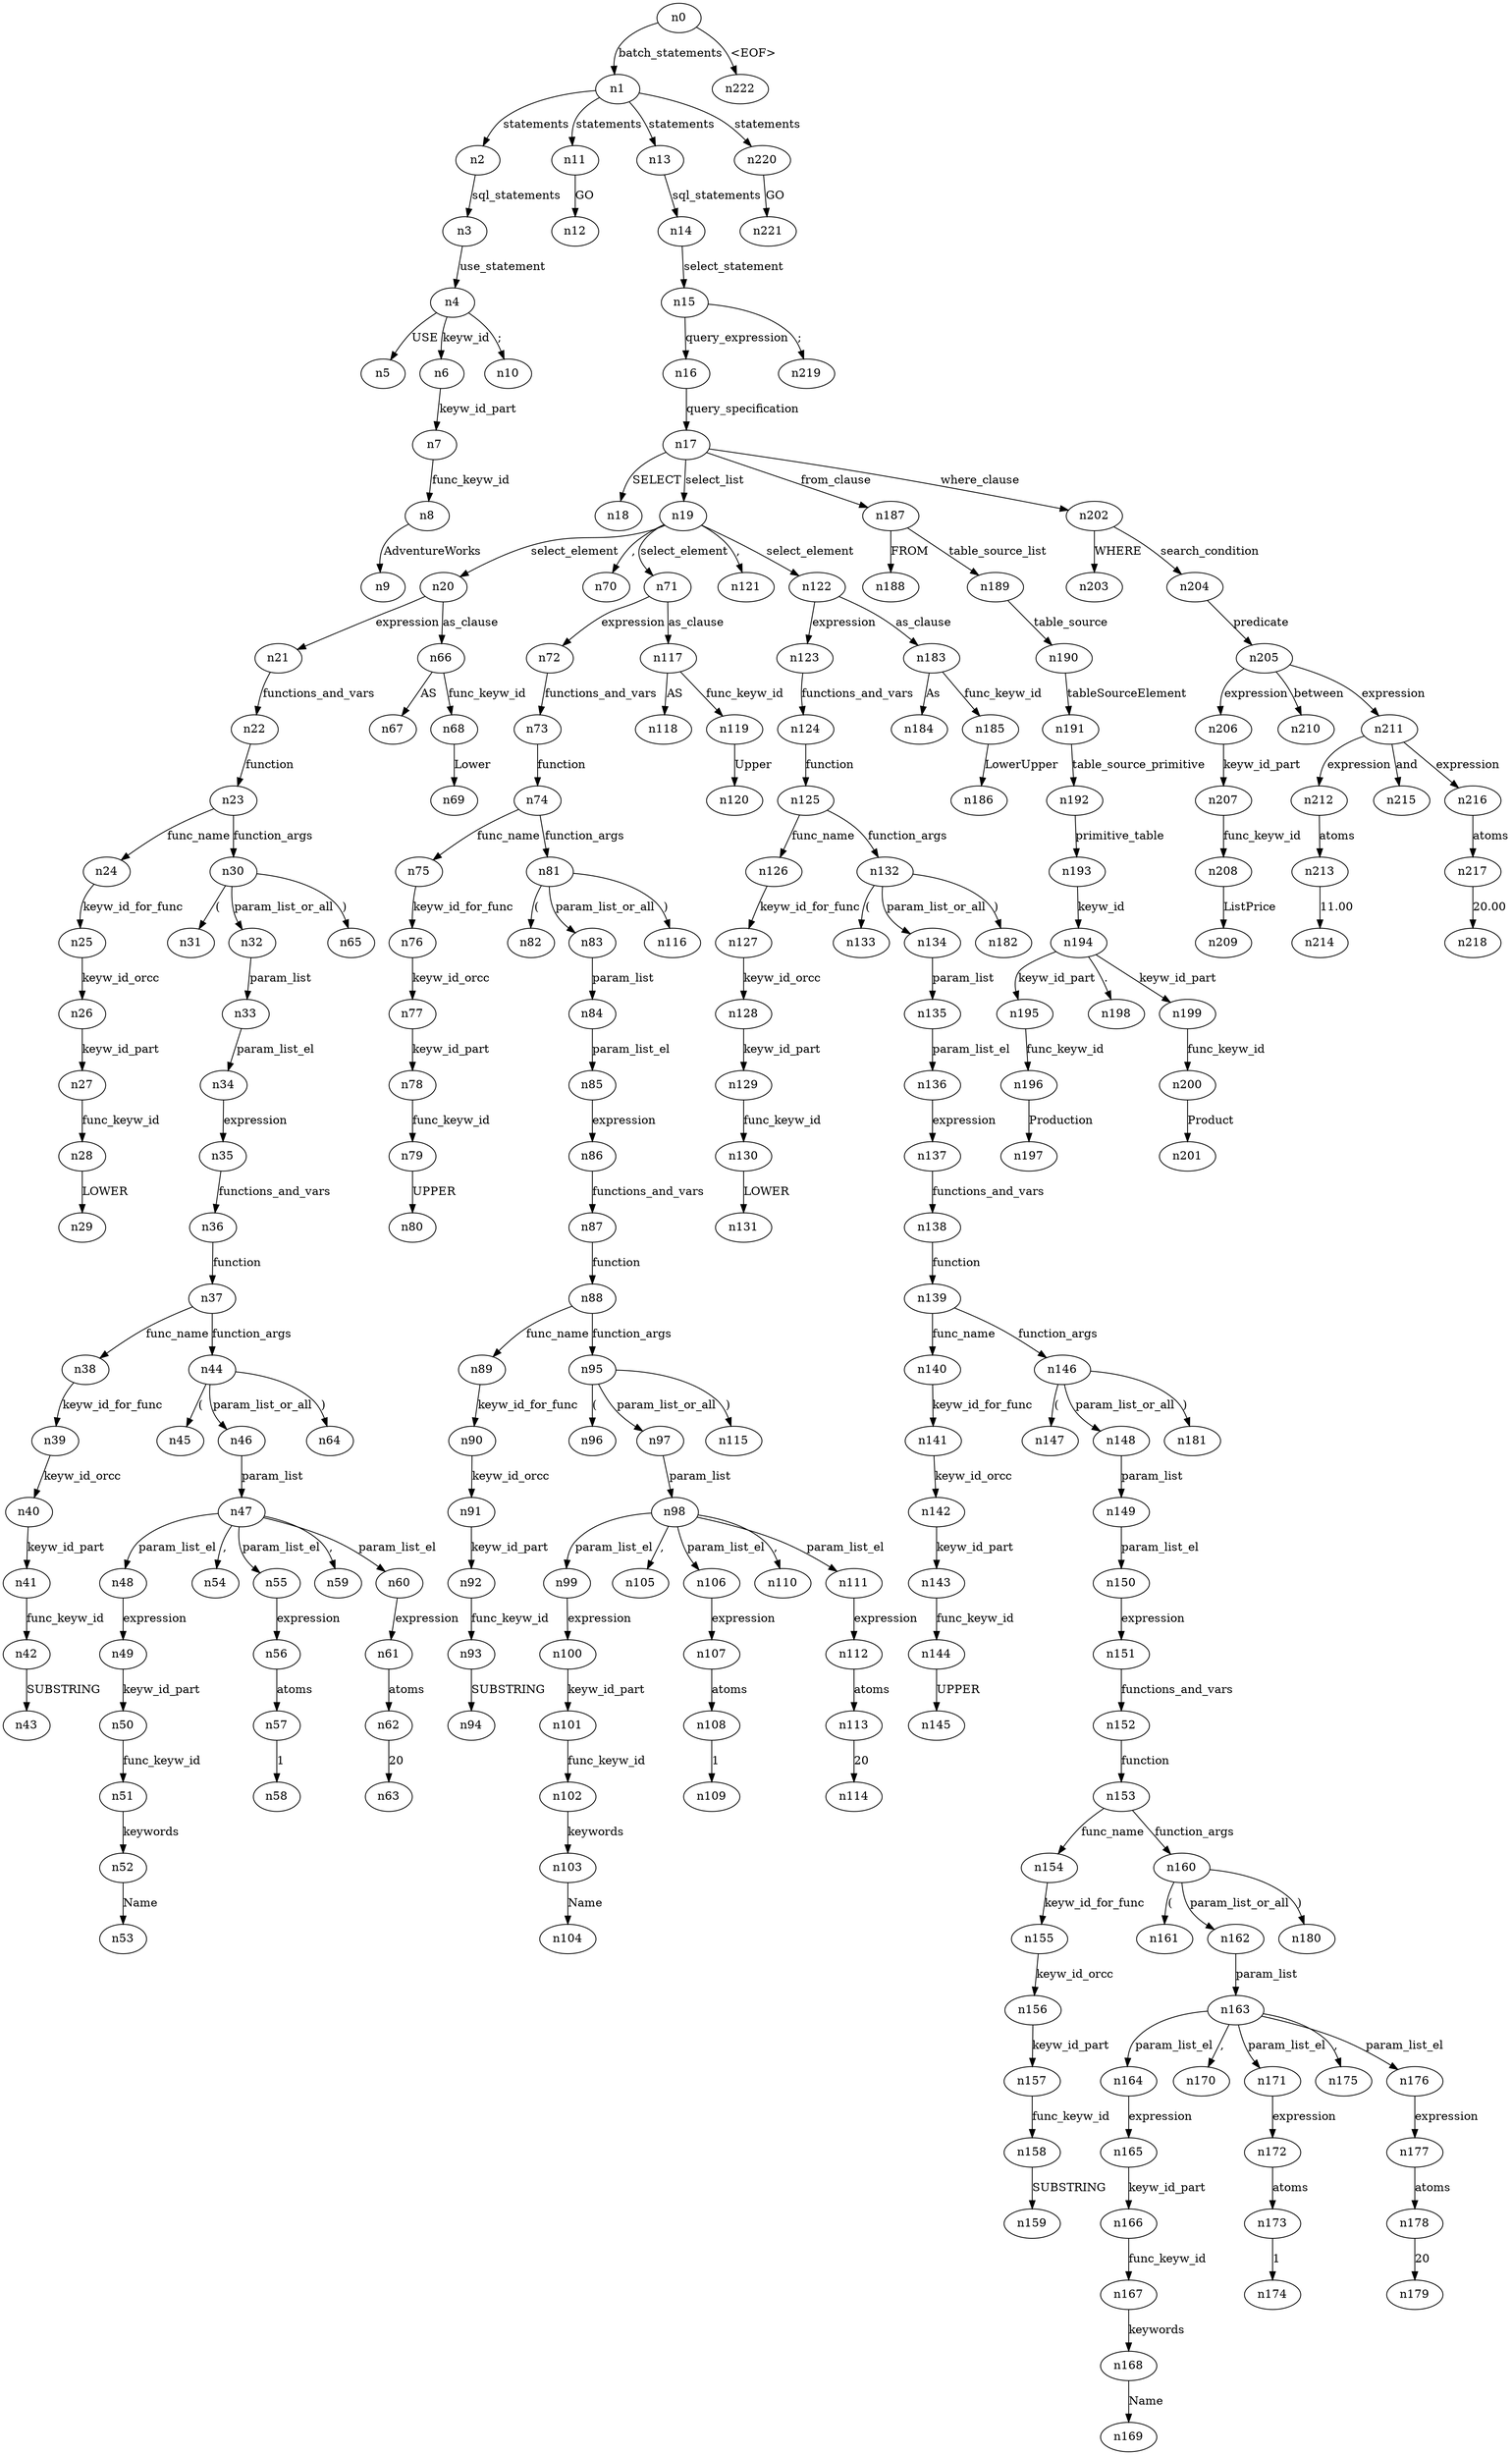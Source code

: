 digraph ParseTree {
  n0 -> n1 [label="batch_statements"];
  n1 -> n2 [label="statements"];
  n2 -> n3 [label="sql_statements"];
  n3 -> n4 [label="use_statement"];
  n4 -> n5 [label="USE"];
  n4 -> n6 [label="keyw_id"];
  n6 -> n7 [label="keyw_id_part"];
  n7 -> n8 [label="func_keyw_id"];
  n8 -> n9 [label="AdventureWorks"];
  n4 -> n10 [label=";"];
  n1 -> n11 [label="statements"];
  n11 -> n12 [label="GO"];
  n1 -> n13 [label="statements"];
  n13 -> n14 [label="sql_statements"];
  n14 -> n15 [label="select_statement"];
  n15 -> n16 [label="query_expression"];
  n16 -> n17 [label="query_specification"];
  n17 -> n18 [label="SELECT"];
  n17 -> n19 [label="select_list"];
  n19 -> n20 [label="select_element"];
  n20 -> n21 [label="expression"];
  n21 -> n22 [label="functions_and_vars"];
  n22 -> n23 [label="function"];
  n23 -> n24 [label="func_name"];
  n24 -> n25 [label="keyw_id_for_func"];
  n25 -> n26 [label="keyw_id_orcc"];
  n26 -> n27 [label="keyw_id_part"];
  n27 -> n28 [label="func_keyw_id"];
  n28 -> n29 [label="LOWER"];
  n23 -> n30 [label="function_args"];
  n30 -> n31 [label="("];
  n30 -> n32 [label="param_list_or_all"];
  n32 -> n33 [label="param_list"];
  n33 -> n34 [label="param_list_el"];
  n34 -> n35 [label="expression"];
  n35 -> n36 [label="functions_and_vars"];
  n36 -> n37 [label="function"];
  n37 -> n38 [label="func_name"];
  n38 -> n39 [label="keyw_id_for_func"];
  n39 -> n40 [label="keyw_id_orcc"];
  n40 -> n41 [label="keyw_id_part"];
  n41 -> n42 [label="func_keyw_id"];
  n42 -> n43 [label="SUBSTRING"];
  n37 -> n44 [label="function_args"];
  n44 -> n45 [label="("];
  n44 -> n46 [label="param_list_or_all"];
  n46 -> n47 [label="param_list"];
  n47 -> n48 [label="param_list_el"];
  n48 -> n49 [label="expression"];
  n49 -> n50 [label="keyw_id_part"];
  n50 -> n51 [label="func_keyw_id"];
  n51 -> n52 [label="keywords"];
  n52 -> n53 [label="Name"];
  n47 -> n54 [label=","];
  n47 -> n55 [label="param_list_el"];
  n55 -> n56 [label="expression"];
  n56 -> n57 [label="atoms"];
  n57 -> n58 [label="1"];
  n47 -> n59 [label=","];
  n47 -> n60 [label="param_list_el"];
  n60 -> n61 [label="expression"];
  n61 -> n62 [label="atoms"];
  n62 -> n63 [label="20"];
  n44 -> n64 [label=")"];
  n30 -> n65 [label=")"];
  n20 -> n66 [label="as_clause"];
  n66 -> n67 [label="AS"];
  n66 -> n68 [label="func_keyw_id"];
  n68 -> n69 [label="Lower"];
  n19 -> n70 [label=","];
  n19 -> n71 [label="select_element"];
  n71 -> n72 [label="expression"];
  n72 -> n73 [label="functions_and_vars"];
  n73 -> n74 [label="function"];
  n74 -> n75 [label="func_name"];
  n75 -> n76 [label="keyw_id_for_func"];
  n76 -> n77 [label="keyw_id_orcc"];
  n77 -> n78 [label="keyw_id_part"];
  n78 -> n79 [label="func_keyw_id"];
  n79 -> n80 [label="UPPER"];
  n74 -> n81 [label="function_args"];
  n81 -> n82 [label="("];
  n81 -> n83 [label="param_list_or_all"];
  n83 -> n84 [label="param_list"];
  n84 -> n85 [label="param_list_el"];
  n85 -> n86 [label="expression"];
  n86 -> n87 [label="functions_and_vars"];
  n87 -> n88 [label="function"];
  n88 -> n89 [label="func_name"];
  n89 -> n90 [label="keyw_id_for_func"];
  n90 -> n91 [label="keyw_id_orcc"];
  n91 -> n92 [label="keyw_id_part"];
  n92 -> n93 [label="func_keyw_id"];
  n93 -> n94 [label="SUBSTRING"];
  n88 -> n95 [label="function_args"];
  n95 -> n96 [label="("];
  n95 -> n97 [label="param_list_or_all"];
  n97 -> n98 [label="param_list"];
  n98 -> n99 [label="param_list_el"];
  n99 -> n100 [label="expression"];
  n100 -> n101 [label="keyw_id_part"];
  n101 -> n102 [label="func_keyw_id"];
  n102 -> n103 [label="keywords"];
  n103 -> n104 [label="Name"];
  n98 -> n105 [label=","];
  n98 -> n106 [label="param_list_el"];
  n106 -> n107 [label="expression"];
  n107 -> n108 [label="atoms"];
  n108 -> n109 [label="1"];
  n98 -> n110 [label=","];
  n98 -> n111 [label="param_list_el"];
  n111 -> n112 [label="expression"];
  n112 -> n113 [label="atoms"];
  n113 -> n114 [label="20"];
  n95 -> n115 [label=")"];
  n81 -> n116 [label=")"];
  n71 -> n117 [label="as_clause"];
  n117 -> n118 [label="AS"];
  n117 -> n119 [label="func_keyw_id"];
  n119 -> n120 [label="Upper"];
  n19 -> n121 [label=","];
  n19 -> n122 [label="select_element"];
  n122 -> n123 [label="expression"];
  n123 -> n124 [label="functions_and_vars"];
  n124 -> n125 [label="function"];
  n125 -> n126 [label="func_name"];
  n126 -> n127 [label="keyw_id_for_func"];
  n127 -> n128 [label="keyw_id_orcc"];
  n128 -> n129 [label="keyw_id_part"];
  n129 -> n130 [label="func_keyw_id"];
  n130 -> n131 [label="LOWER"];
  n125 -> n132 [label="function_args"];
  n132 -> n133 [label="("];
  n132 -> n134 [label="param_list_or_all"];
  n134 -> n135 [label="param_list"];
  n135 -> n136 [label="param_list_el"];
  n136 -> n137 [label="expression"];
  n137 -> n138 [label="functions_and_vars"];
  n138 -> n139 [label="function"];
  n139 -> n140 [label="func_name"];
  n140 -> n141 [label="keyw_id_for_func"];
  n141 -> n142 [label="keyw_id_orcc"];
  n142 -> n143 [label="keyw_id_part"];
  n143 -> n144 [label="func_keyw_id"];
  n144 -> n145 [label="UPPER"];
  n139 -> n146 [label="function_args"];
  n146 -> n147 [label="("];
  n146 -> n148 [label="param_list_or_all"];
  n148 -> n149 [label="param_list"];
  n149 -> n150 [label="param_list_el"];
  n150 -> n151 [label="expression"];
  n151 -> n152 [label="functions_and_vars"];
  n152 -> n153 [label="function"];
  n153 -> n154 [label="func_name"];
  n154 -> n155 [label="keyw_id_for_func"];
  n155 -> n156 [label="keyw_id_orcc"];
  n156 -> n157 [label="keyw_id_part"];
  n157 -> n158 [label="func_keyw_id"];
  n158 -> n159 [label="SUBSTRING"];
  n153 -> n160 [label="function_args"];
  n160 -> n161 [label="("];
  n160 -> n162 [label="param_list_or_all"];
  n162 -> n163 [label="param_list"];
  n163 -> n164 [label="param_list_el"];
  n164 -> n165 [label="expression"];
  n165 -> n166 [label="keyw_id_part"];
  n166 -> n167 [label="func_keyw_id"];
  n167 -> n168 [label="keywords"];
  n168 -> n169 [label="Name"];
  n163 -> n170 [label=","];
  n163 -> n171 [label="param_list_el"];
  n171 -> n172 [label="expression"];
  n172 -> n173 [label="atoms"];
  n173 -> n174 [label="1"];
  n163 -> n175 [label=","];
  n163 -> n176 [label="param_list_el"];
  n176 -> n177 [label="expression"];
  n177 -> n178 [label="atoms"];
  n178 -> n179 [label="20"];
  n160 -> n180 [label=")"];
  n146 -> n181 [label=")"];
  n132 -> n182 [label=")"];
  n122 -> n183 [label="as_clause"];
  n183 -> n184 [label="As"];
  n183 -> n185 [label="func_keyw_id"];
  n185 -> n186 [label="LowerUpper"];
  n17 -> n187 [label="from_clause"];
  n187 -> n188 [label="FROM"];
  n187 -> n189 [label="table_source_list"];
  n189 -> n190 [label="table_source"];
  n190 -> n191 [label="tableSourceElement"];
  n191 -> n192 [label="table_source_primitive"];
  n192 -> n193 [label="primitive_table"];
  n193 -> n194 [label="keyw_id"];
  n194 -> n195 [label="keyw_id_part"];
  n195 -> n196 [label="func_keyw_id"];
  n196 -> n197 [label="Production"];
  n194 -> n198 [label="."];
  n194 -> n199 [label="keyw_id_part"];
  n199 -> n200 [label="func_keyw_id"];
  n200 -> n201 [label="Product"];
  n17 -> n202 [label="where_clause"];
  n202 -> n203 [label="WHERE"];
  n202 -> n204 [label="search_condition"];
  n204 -> n205 [label="predicate"];
  n205 -> n206 [label="expression"];
  n206 -> n207 [label="keyw_id_part"];
  n207 -> n208 [label="func_keyw_id"];
  n208 -> n209 [label="ListPrice"];
  n205 -> n210 [label="between"];
  n205 -> n211 [label="expression"];
  n211 -> n212 [label="expression"];
  n212 -> n213 [label="atoms"];
  n213 -> n214 [label="11.00"];
  n211 -> n215 [label="and"];
  n211 -> n216 [label="expression"];
  n216 -> n217 [label="atoms"];
  n217 -> n218 [label="20.00"];
  n15 -> n219 [label=";"];
  n1 -> n220 [label="statements"];
  n220 -> n221 [label="GO"];
  n0 -> n222 [label="<EOF>"];
}